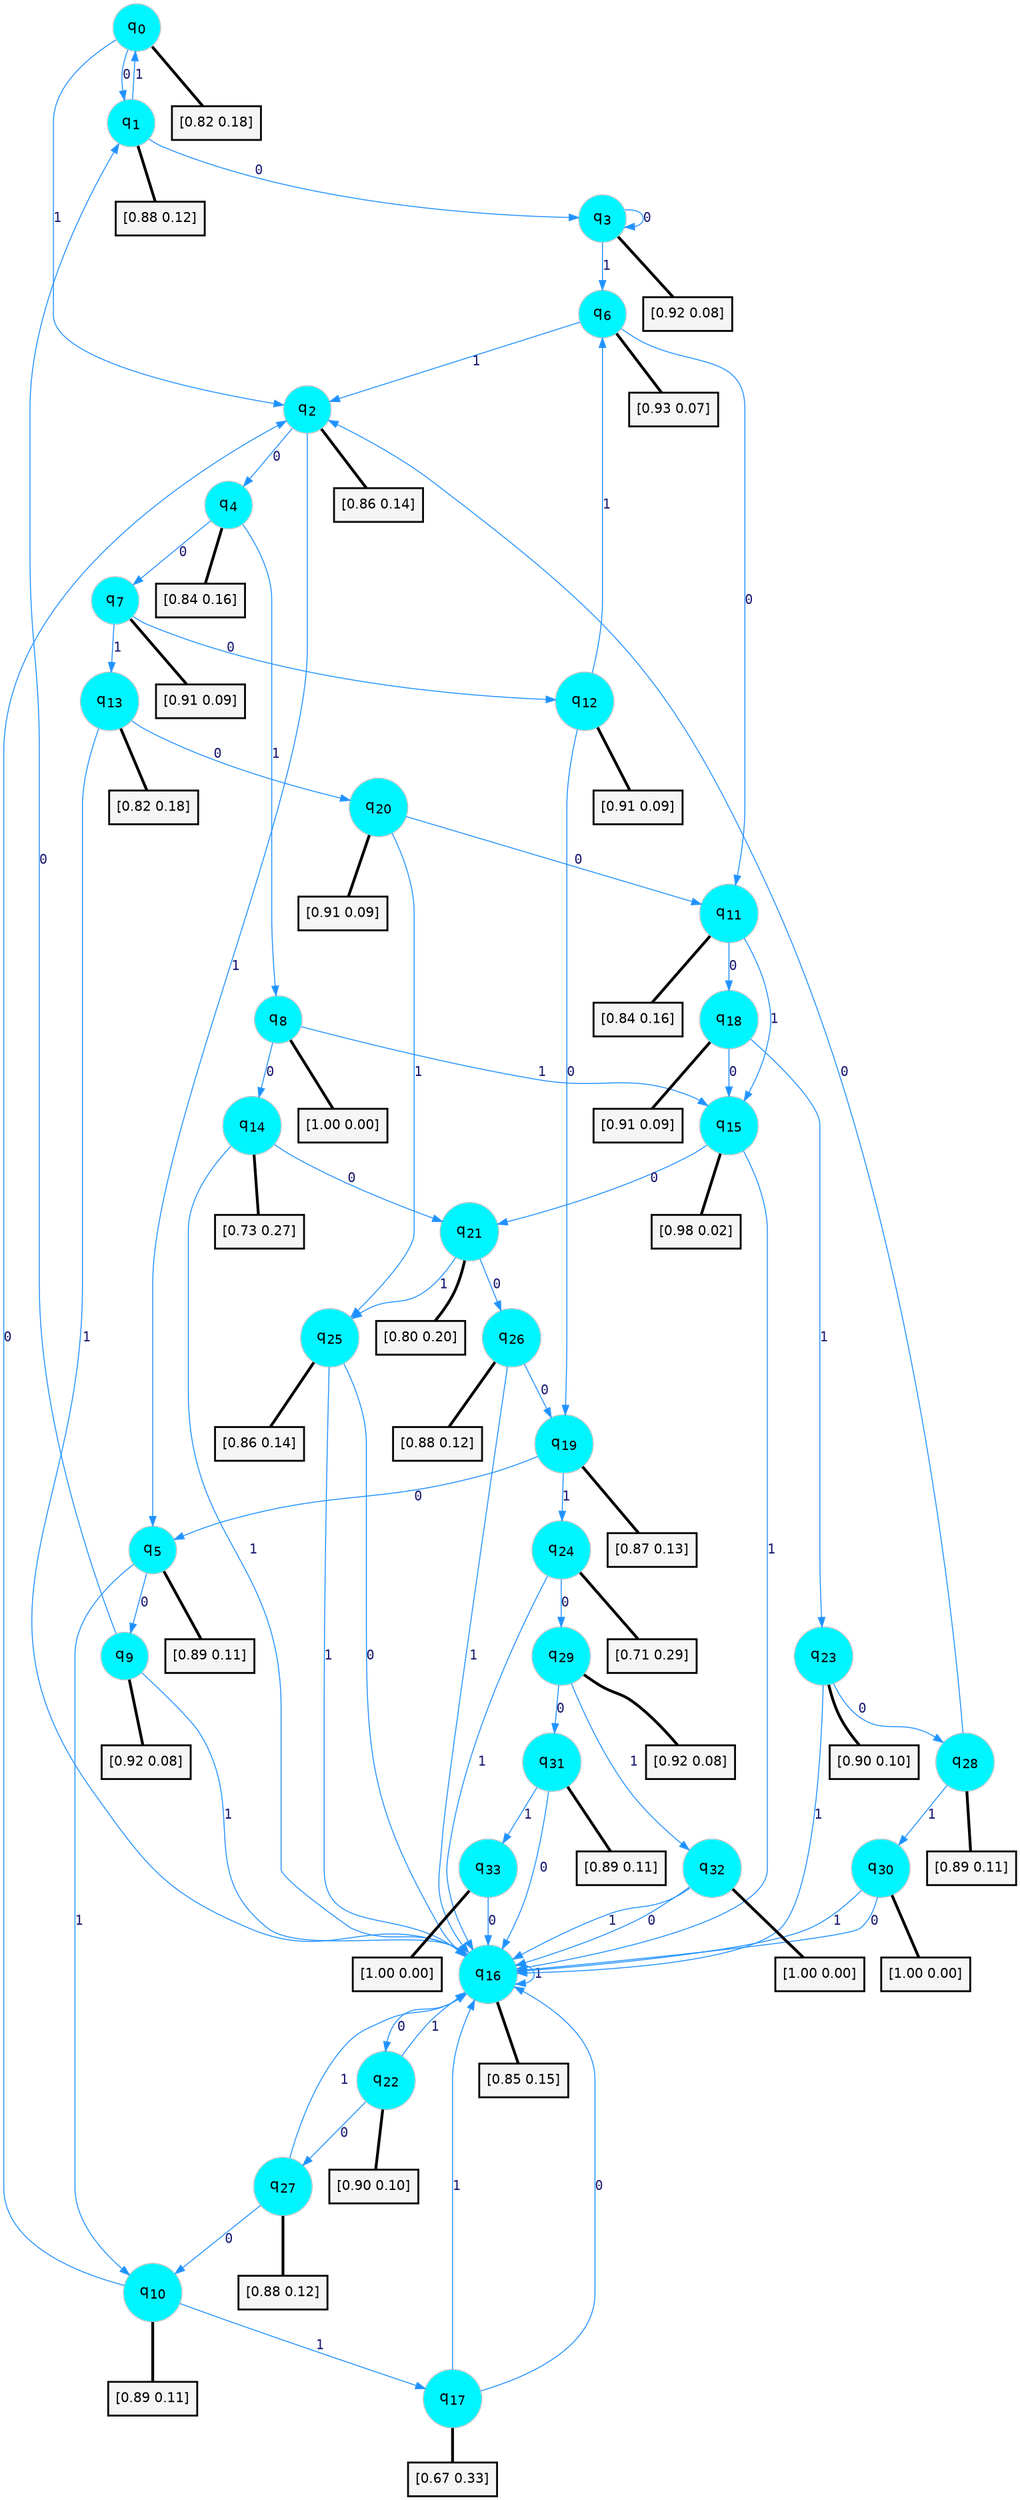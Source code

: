 digraph G {
graph [
bgcolor=transparent, dpi=300, rankdir=TD, size="40,25"];
node [
color=gray, fillcolor=turquoise1, fontcolor=black, fontname=Helvetica, fontsize=16, fontweight=bold, shape=circle, style=filled];
edge [
arrowsize=1, color=dodgerblue1, fontcolor=midnightblue, fontname=courier, fontweight=bold, penwidth=1, style=solid, weight=20];
0[label=<q<SUB>0</SUB>>];
1[label=<q<SUB>1</SUB>>];
2[label=<q<SUB>2</SUB>>];
3[label=<q<SUB>3</SUB>>];
4[label=<q<SUB>4</SUB>>];
5[label=<q<SUB>5</SUB>>];
6[label=<q<SUB>6</SUB>>];
7[label=<q<SUB>7</SUB>>];
8[label=<q<SUB>8</SUB>>];
9[label=<q<SUB>9</SUB>>];
10[label=<q<SUB>10</SUB>>];
11[label=<q<SUB>11</SUB>>];
12[label=<q<SUB>12</SUB>>];
13[label=<q<SUB>13</SUB>>];
14[label=<q<SUB>14</SUB>>];
15[label=<q<SUB>15</SUB>>];
16[label=<q<SUB>16</SUB>>];
17[label=<q<SUB>17</SUB>>];
18[label=<q<SUB>18</SUB>>];
19[label=<q<SUB>19</SUB>>];
20[label=<q<SUB>20</SUB>>];
21[label=<q<SUB>21</SUB>>];
22[label=<q<SUB>22</SUB>>];
23[label=<q<SUB>23</SUB>>];
24[label=<q<SUB>24</SUB>>];
25[label=<q<SUB>25</SUB>>];
26[label=<q<SUB>26</SUB>>];
27[label=<q<SUB>27</SUB>>];
28[label=<q<SUB>28</SUB>>];
29[label=<q<SUB>29</SUB>>];
30[label=<q<SUB>30</SUB>>];
31[label=<q<SUB>31</SUB>>];
32[label=<q<SUB>32</SUB>>];
33[label=<q<SUB>33</SUB>>];
34[label="[0.82 0.18]", shape=box,fontcolor=black, fontname=Helvetica, fontsize=14, penwidth=2, fillcolor=whitesmoke,color=black];
35[label="[0.88 0.12]", shape=box,fontcolor=black, fontname=Helvetica, fontsize=14, penwidth=2, fillcolor=whitesmoke,color=black];
36[label="[0.86 0.14]", shape=box,fontcolor=black, fontname=Helvetica, fontsize=14, penwidth=2, fillcolor=whitesmoke,color=black];
37[label="[0.92 0.08]", shape=box,fontcolor=black, fontname=Helvetica, fontsize=14, penwidth=2, fillcolor=whitesmoke,color=black];
38[label="[0.84 0.16]", shape=box,fontcolor=black, fontname=Helvetica, fontsize=14, penwidth=2, fillcolor=whitesmoke,color=black];
39[label="[0.89 0.11]", shape=box,fontcolor=black, fontname=Helvetica, fontsize=14, penwidth=2, fillcolor=whitesmoke,color=black];
40[label="[0.93 0.07]", shape=box,fontcolor=black, fontname=Helvetica, fontsize=14, penwidth=2, fillcolor=whitesmoke,color=black];
41[label="[0.91 0.09]", shape=box,fontcolor=black, fontname=Helvetica, fontsize=14, penwidth=2, fillcolor=whitesmoke,color=black];
42[label="[1.00 0.00]", shape=box,fontcolor=black, fontname=Helvetica, fontsize=14, penwidth=2, fillcolor=whitesmoke,color=black];
43[label="[0.92 0.08]", shape=box,fontcolor=black, fontname=Helvetica, fontsize=14, penwidth=2, fillcolor=whitesmoke,color=black];
44[label="[0.89 0.11]", shape=box,fontcolor=black, fontname=Helvetica, fontsize=14, penwidth=2, fillcolor=whitesmoke,color=black];
45[label="[0.84 0.16]", shape=box,fontcolor=black, fontname=Helvetica, fontsize=14, penwidth=2, fillcolor=whitesmoke,color=black];
46[label="[0.91 0.09]", shape=box,fontcolor=black, fontname=Helvetica, fontsize=14, penwidth=2, fillcolor=whitesmoke,color=black];
47[label="[0.82 0.18]", shape=box,fontcolor=black, fontname=Helvetica, fontsize=14, penwidth=2, fillcolor=whitesmoke,color=black];
48[label="[0.73 0.27]", shape=box,fontcolor=black, fontname=Helvetica, fontsize=14, penwidth=2, fillcolor=whitesmoke,color=black];
49[label="[0.98 0.02]", shape=box,fontcolor=black, fontname=Helvetica, fontsize=14, penwidth=2, fillcolor=whitesmoke,color=black];
50[label="[0.85 0.15]", shape=box,fontcolor=black, fontname=Helvetica, fontsize=14, penwidth=2, fillcolor=whitesmoke,color=black];
51[label="[0.67 0.33]", shape=box,fontcolor=black, fontname=Helvetica, fontsize=14, penwidth=2, fillcolor=whitesmoke,color=black];
52[label="[0.91 0.09]", shape=box,fontcolor=black, fontname=Helvetica, fontsize=14, penwidth=2, fillcolor=whitesmoke,color=black];
53[label="[0.87 0.13]", shape=box,fontcolor=black, fontname=Helvetica, fontsize=14, penwidth=2, fillcolor=whitesmoke,color=black];
54[label="[0.91 0.09]", shape=box,fontcolor=black, fontname=Helvetica, fontsize=14, penwidth=2, fillcolor=whitesmoke,color=black];
55[label="[0.80 0.20]", shape=box,fontcolor=black, fontname=Helvetica, fontsize=14, penwidth=2, fillcolor=whitesmoke,color=black];
56[label="[0.90 0.10]", shape=box,fontcolor=black, fontname=Helvetica, fontsize=14, penwidth=2, fillcolor=whitesmoke,color=black];
57[label="[0.90 0.10]", shape=box,fontcolor=black, fontname=Helvetica, fontsize=14, penwidth=2, fillcolor=whitesmoke,color=black];
58[label="[0.71 0.29]", shape=box,fontcolor=black, fontname=Helvetica, fontsize=14, penwidth=2, fillcolor=whitesmoke,color=black];
59[label="[0.86 0.14]", shape=box,fontcolor=black, fontname=Helvetica, fontsize=14, penwidth=2, fillcolor=whitesmoke,color=black];
60[label="[0.88 0.12]", shape=box,fontcolor=black, fontname=Helvetica, fontsize=14, penwidth=2, fillcolor=whitesmoke,color=black];
61[label="[0.88 0.12]", shape=box,fontcolor=black, fontname=Helvetica, fontsize=14, penwidth=2, fillcolor=whitesmoke,color=black];
62[label="[0.89 0.11]", shape=box,fontcolor=black, fontname=Helvetica, fontsize=14, penwidth=2, fillcolor=whitesmoke,color=black];
63[label="[0.92 0.08]", shape=box,fontcolor=black, fontname=Helvetica, fontsize=14, penwidth=2, fillcolor=whitesmoke,color=black];
64[label="[1.00 0.00]", shape=box,fontcolor=black, fontname=Helvetica, fontsize=14, penwidth=2, fillcolor=whitesmoke,color=black];
65[label="[0.89 0.11]", shape=box,fontcolor=black, fontname=Helvetica, fontsize=14, penwidth=2, fillcolor=whitesmoke,color=black];
66[label="[1.00 0.00]", shape=box,fontcolor=black, fontname=Helvetica, fontsize=14, penwidth=2, fillcolor=whitesmoke,color=black];
67[label="[1.00 0.00]", shape=box,fontcolor=black, fontname=Helvetica, fontsize=14, penwidth=2, fillcolor=whitesmoke,color=black];
0->1 [label=0];
0->2 [label=1];
0->34 [arrowhead=none, penwidth=3,color=black];
1->3 [label=0];
1->0 [label=1];
1->35 [arrowhead=none, penwidth=3,color=black];
2->4 [label=0];
2->5 [label=1];
2->36 [arrowhead=none, penwidth=3,color=black];
3->3 [label=0];
3->6 [label=1];
3->37 [arrowhead=none, penwidth=3,color=black];
4->7 [label=0];
4->8 [label=1];
4->38 [arrowhead=none, penwidth=3,color=black];
5->9 [label=0];
5->10 [label=1];
5->39 [arrowhead=none, penwidth=3,color=black];
6->11 [label=0];
6->2 [label=1];
6->40 [arrowhead=none, penwidth=3,color=black];
7->12 [label=0];
7->13 [label=1];
7->41 [arrowhead=none, penwidth=3,color=black];
8->14 [label=0];
8->15 [label=1];
8->42 [arrowhead=none, penwidth=3,color=black];
9->1 [label=0];
9->16 [label=1];
9->43 [arrowhead=none, penwidth=3,color=black];
10->2 [label=0];
10->17 [label=1];
10->44 [arrowhead=none, penwidth=3,color=black];
11->18 [label=0];
11->15 [label=1];
11->45 [arrowhead=none, penwidth=3,color=black];
12->19 [label=0];
12->6 [label=1];
12->46 [arrowhead=none, penwidth=3,color=black];
13->20 [label=0];
13->16 [label=1];
13->47 [arrowhead=none, penwidth=3,color=black];
14->21 [label=0];
14->16 [label=1];
14->48 [arrowhead=none, penwidth=3,color=black];
15->21 [label=0];
15->16 [label=1];
15->49 [arrowhead=none, penwidth=3,color=black];
16->22 [label=0];
16->16 [label=1];
16->50 [arrowhead=none, penwidth=3,color=black];
17->16 [label=0];
17->16 [label=1];
17->51 [arrowhead=none, penwidth=3,color=black];
18->15 [label=0];
18->23 [label=1];
18->52 [arrowhead=none, penwidth=3,color=black];
19->5 [label=0];
19->24 [label=1];
19->53 [arrowhead=none, penwidth=3,color=black];
20->11 [label=0];
20->25 [label=1];
20->54 [arrowhead=none, penwidth=3,color=black];
21->26 [label=0];
21->25 [label=1];
21->55 [arrowhead=none, penwidth=3,color=black];
22->27 [label=0];
22->16 [label=1];
22->56 [arrowhead=none, penwidth=3,color=black];
23->28 [label=0];
23->16 [label=1];
23->57 [arrowhead=none, penwidth=3,color=black];
24->29 [label=0];
24->16 [label=1];
24->58 [arrowhead=none, penwidth=3,color=black];
25->16 [label=0];
25->16 [label=1];
25->59 [arrowhead=none, penwidth=3,color=black];
26->19 [label=0];
26->16 [label=1];
26->60 [arrowhead=none, penwidth=3,color=black];
27->10 [label=0];
27->16 [label=1];
27->61 [arrowhead=none, penwidth=3,color=black];
28->2 [label=0];
28->30 [label=1];
28->62 [arrowhead=none, penwidth=3,color=black];
29->31 [label=0];
29->32 [label=1];
29->63 [arrowhead=none, penwidth=3,color=black];
30->16 [label=0];
30->16 [label=1];
30->64 [arrowhead=none, penwidth=3,color=black];
31->16 [label=0];
31->33 [label=1];
31->65 [arrowhead=none, penwidth=3,color=black];
32->16 [label=0];
32->16 [label=1];
32->66 [arrowhead=none, penwidth=3,color=black];
33->16 [label=0];
33->67 [arrowhead=none, penwidth=3,color=black];
}

